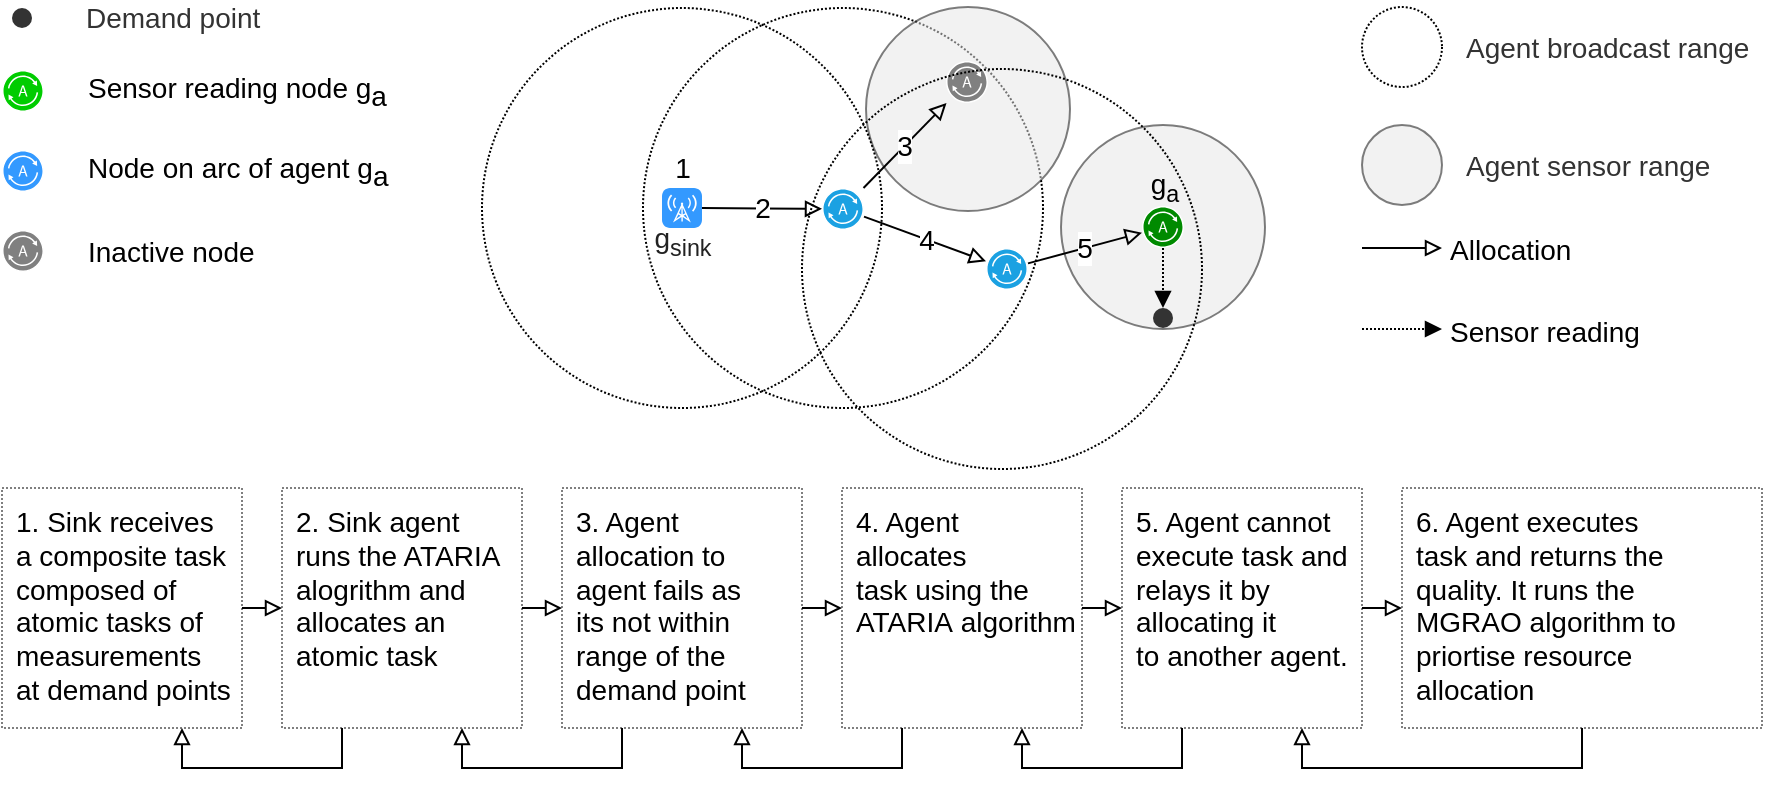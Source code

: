 <mxfile version="14.4.3" type="device"><diagram id="n3x0hCh38KXFZ6Cryw47" name="Page-1"><mxGraphModel dx="2249" dy="823" grid="1" gridSize="10" guides="1" tooltips="1" connect="1" arrows="1" fold="1" page="1" pageScale="1" pageWidth="827" pageHeight="1169" math="0" shadow="0"><root><mxCell id="0"/><mxCell id="1" parent="0"/><mxCell id="dMY40JlKNHP0hM3eTLJn-10" value="" style="ellipse;html=1;aspect=fixed;labelBackgroundColor=none;strokeColor=#000000;fontColor=#333333;fillColor=none;dashed=1;labelPosition=right;verticalLabelPosition=middle;align=left;verticalAlign=middle;spacingLeft=10;fontSize=14;dashPattern=1 1;" vertex="1" parent="1"><mxGeometry x="200.5" y="200" width="200" height="200" as="geometry"/></mxCell><mxCell id="dMY40JlKNHP0hM3eTLJn-12" value="" style="ellipse;html=1;aspect=fixed;labelBackgroundColor=none;strokeColor=#000000;fontColor=#333333;fillColor=none;dashed=1;labelPosition=right;verticalLabelPosition=middle;align=left;verticalAlign=middle;spacingLeft=10;fontSize=14;dashPattern=1 1;" vertex="1" parent="1"><mxGeometry x="120" y="200" width="200" height="200" as="geometry"/></mxCell><mxCell id="dMY40JlKNHP0hM3eTLJn-6" value="" style="ellipse;html=1;aspect=fixed;labelBackgroundColor=none;strokeColor=#000000;fontColor=#333333;labelPosition=right;verticalLabelPosition=middle;align=left;verticalAlign=middle;spacingLeft=10;fontSize=14;fillColor=#E6E6E6;opacity=50;" vertex="1" parent="1"><mxGeometry x="312" y="199.5" width="102" height="102" as="geometry"/></mxCell><mxCell id="dMY40JlKNHP0hM3eTLJn-7" value="" style="ellipse;html=1;aspect=fixed;labelBackgroundColor=none;strokeColor=#000000;fontColor=#333333;labelPosition=right;verticalLabelPosition=middle;align=left;verticalAlign=middle;spacingLeft=10;fontSize=14;fillColor=#E6E6E6;opacity=50;" vertex="1" parent="1"><mxGeometry x="409.5" y="258.5" width="102" height="102" as="geometry"/></mxCell><mxCell id="dMY40JlKNHP0hM3eTLJn-17" value="2" style="edgeStyle=none;rounded=0;orthogonalLoop=1;jettySize=auto;html=1;endArrow=block;endFill=0;fontSize=14;" edge="1" parent="1" source="G75mjb6Er_qYQi8ZF5sW-5" target="G75mjb6Er_qYQi8ZF5sW-35"><mxGeometry relative="1" as="geometry"/></mxCell><mxCell id="G75mjb6Er_qYQi8ZF5sW-5" value="g&lt;sub&gt;sink&lt;/sub&gt;" style="html=1;strokeWidth=1;shadow=0;dashed=0;shape=mxgraph.ios7.misc.broadcast;strokeColor=none;buttonText=;strokeColor2=#222222;fontColor=#222222;fontSize=14;verticalLabelPosition=bottom;verticalAlign=top;align=center;fillColor=#3399FF;spacingTop=-10;" parent="1" vertex="1"><mxGeometry x="210" y="290" width="20" height="20" as="geometry"/></mxCell><mxCell id="G75mjb6Er_qYQi8ZF5sW-7" value="Sensor reading node g&lt;sub style=&quot;font-size: 14px&quot;&gt;a&lt;/sub&gt;" style="pointerEvents=1;shadow=0;dashed=0;html=1;labelPosition=right;verticalLabelPosition=middle;verticalAlign=middle;align=left;outlineConnect=0;shape=mxgraph.veeam2.agent;labelBackgroundColor=none;fillColor=#00CC00;spacingLeft=20;fontSize=14;" parent="1" vertex="1"><mxGeometry x="-120" y="231" width="21" height="21" as="geometry"/></mxCell><mxCell id="G75mjb6Er_qYQi8ZF5sW-9" value="Node on arc of agent g&lt;sub style=&quot;font-size: 14px&quot;&gt;a&lt;/sub&gt;" style="pointerEvents=1;shadow=0;dashed=0;html=1;labelPosition=right;verticalLabelPosition=middle;verticalAlign=middle;align=left;outlineConnect=0;shape=mxgraph.veeam2.agent;labelBackgroundColor=none;fillColor=#3399FF;spacingLeft=20;fontSize=14;" parent="1" vertex="1"><mxGeometry x="-120" y="271" width="21" height="21" as="geometry"/></mxCell><mxCell id="dMY40JlKNHP0hM3eTLJn-54" style="rounded=0;orthogonalLoop=1;jettySize=auto;html=1;entryX=0.5;entryY=0;entryDx=0;entryDy=0;dashed=1;dashPattern=1 1;startArrow=none;startFill=0;sourcePerimeterSpacing=0;endArrow=block;endFill=1;endSize=6;targetPerimeterSpacing=0;fontSize=14;" edge="1" parent="1" source="G75mjb6Er_qYQi8ZF5sW-11" target="dMY40JlKNHP0hM3eTLJn-5"><mxGeometry relative="1" as="geometry"/></mxCell><mxCell id="G75mjb6Er_qYQi8ZF5sW-11" value="g&lt;sub&gt;a&lt;/sub&gt;" style="pointerEvents=1;shadow=0;dashed=0;html=1;labelPosition=center;verticalLabelPosition=top;verticalAlign=bottom;align=center;outlineConnect=0;shape=mxgraph.veeam2.agent;labelBackgroundColor=none;fillColor=#008a00;strokeColor=#005700;fontSize=14;spacingBottom=-3;" parent="1" vertex="1"><mxGeometry x="450" y="299" width="21" height="21" as="geometry"/></mxCell><mxCell id="G75mjb6Er_qYQi8ZF5sW-28" value="" style="pointerEvents=1;shadow=0;dashed=0;html=1;labelPosition=center;verticalLabelPosition=bottom;verticalAlign=top;align=center;outlineConnect=0;shape=mxgraph.veeam2.agent;labelBackgroundColor=#000000;fillColor=#808080;fontSize=14;" parent="1" vertex="1"><mxGeometry x="352" y="226.5" width="21" height="21" as="geometry"/></mxCell><mxCell id="G75mjb6Er_qYQi8ZF5sW-35" value="" style="pointerEvents=1;shadow=0;dashed=0;html=1;labelPosition=center;verticalLabelPosition=bottom;verticalAlign=top;align=center;outlineConnect=0;shape=mxgraph.veeam2.agent;labelBackgroundColor=#000000;fillColor=#1ba1e2;strokeColor=#006EAF;fontColor=#ffffff;fontSize=14;" parent="1" vertex="1"><mxGeometry x="290" y="290" width="21" height="21" as="geometry"/></mxCell><mxCell id="G75mjb6Er_qYQi8ZF5sW-53" value="Inactive node" style="pointerEvents=1;shadow=0;dashed=0;html=1;labelPosition=right;verticalLabelPosition=middle;verticalAlign=middle;align=left;outlineConnect=0;shape=mxgraph.veeam2.agent;labelBackgroundColor=none;fillColor=#808080;spacingLeft=20;fontSize=14;" parent="1" vertex="1"><mxGeometry x="-120" y="311" width="21" height="21" as="geometry"/></mxCell><mxCell id="G75mjb6Er_qYQi8ZF5sW-55" value="Demand point" style="ellipse;html=1;aspect=fixed;dashed=1;labelBackgroundColor=none;fontColor=#333333;fillColor=#333333;strokeColor=none;labelPosition=right;verticalLabelPosition=middle;align=left;verticalAlign=middle;fontSize=14;textDirection=ltr;spacingLeft=25;" parent="1" vertex="1"><mxGeometry x="-115" y="200" width="10" height="10" as="geometry"/></mxCell><mxCell id="dMY40JlKNHP0hM3eTLJn-5" value="" style="ellipse;html=1;aspect=fixed;dashed=1;labelBackgroundColor=none;fontColor=#333333;fillColor=#333333;strokeColor=none;labelPosition=center;verticalLabelPosition=middle;align=center;verticalAlign=middle;fontSize=14;whiteSpace=wrap;" vertex="1" parent="1"><mxGeometry x="455.5" y="350" width="10" height="10" as="geometry"/></mxCell><mxCell id="dMY40JlKNHP0hM3eTLJn-15" value="5" style="edgeStyle=none;rounded=0;orthogonalLoop=1;jettySize=auto;html=1;endArrow=block;endFill=0;fontSize=14;" edge="1" parent="1" source="dMY40JlKNHP0hM3eTLJn-8" target="G75mjb6Er_qYQi8ZF5sW-11"><mxGeometry relative="1" as="geometry"/></mxCell><mxCell id="dMY40JlKNHP0hM3eTLJn-8" value="" style="pointerEvents=1;shadow=0;dashed=0;html=1;labelPosition=center;verticalLabelPosition=bottom;verticalAlign=top;align=center;outlineConnect=0;shape=mxgraph.veeam2.agent;labelBackgroundColor=#000000;fillColor=#1ba1e2;strokeColor=#006EAF;fontColor=#ffffff;fontSize=14;" vertex="1" parent="1"><mxGeometry x="372" y="320" width="21" height="21" as="geometry"/></mxCell><mxCell id="dMY40JlKNHP0hM3eTLJn-13" value="3" style="rounded=0;orthogonalLoop=1;jettySize=auto;html=1;endArrow=block;endFill=0;fontSize=14;" edge="1" parent="1" source="G75mjb6Er_qYQi8ZF5sW-35" target="G75mjb6Er_qYQi8ZF5sW-28"><mxGeometry relative="1" as="geometry"><mxPoint x="291" y="272.75" as="sourcePoint"/></mxGeometry></mxCell><mxCell id="dMY40JlKNHP0hM3eTLJn-19" style="rounded=0;orthogonalLoop=1;jettySize=auto;html=1;endArrow=block;endFill=0;fontSize=14;" edge="1" parent="1"><mxGeometry relative="1" as="geometry"><mxPoint x="560" y="320" as="sourcePoint"/><mxPoint x="600" y="320" as="targetPoint"/></mxGeometry></mxCell><mxCell id="dMY40JlKNHP0hM3eTLJn-20" value="Allocation" style="edgeLabel;html=1;align=left;verticalAlign=middle;resizable=0;points=[];fontSize=14;labelPosition=right;verticalLabelPosition=middle;spacingLeft=32;" vertex="1" connectable="0" parent="dMY40JlKNHP0hM3eTLJn-19"><mxGeometry x="-0.5" y="-1" relative="1" as="geometry"><mxPoint as="offset"/></mxGeometry></mxCell><mxCell id="dMY40JlKNHP0hM3eTLJn-32" value="1" style="text;html=1;align=center;verticalAlign=middle;resizable=0;points=[];autosize=1;fontSize=14;" vertex="1" parent="1"><mxGeometry x="210" y="270" width="20" height="20" as="geometry"/></mxCell><mxCell id="dMY40JlKNHP0hM3eTLJn-39" style="edgeStyle=none;rounded=0;orthogonalLoop=1;jettySize=auto;html=1;exitX=1;exitY=0.5;exitDx=0;exitDy=0;entryX=0;entryY=0.5;entryDx=0;entryDy=0;endArrow=block;endFill=0;fontSize=14;" edge="1" parent="1" source="dMY40JlKNHP0hM3eTLJn-33" target="dMY40JlKNHP0hM3eTLJn-35"><mxGeometry relative="1" as="geometry"/></mxCell><mxCell id="dMY40JlKNHP0hM3eTLJn-33" value="1. Sink receives a composite task composed of atomic tasks of measurements at demand points" style="rounded=0;whiteSpace=wrap;html=1;fontSize=14;opacity=50;align=left;verticalAlign=top;fillColor=none;spacingLeft=5;spacingRight=5;spacingBottom=2;spacingTop=2;dashed=1;dashPattern=1 1;" vertex="1" parent="1"><mxGeometry x="-120" y="440" width="120" height="120" as="geometry"/></mxCell><mxCell id="dMY40JlKNHP0hM3eTLJn-41" style="edgeStyle=none;rounded=0;orthogonalLoop=1;jettySize=auto;html=1;exitX=1;exitY=0.5;exitDx=0;exitDy=0;entryX=0;entryY=0.5;entryDx=0;entryDy=0;endArrow=block;endFill=0;fontSize=14;" edge="1" parent="1" source="dMY40JlKNHP0hM3eTLJn-34" target="dMY40JlKNHP0hM3eTLJn-36"><mxGeometry relative="1" as="geometry"/></mxCell><mxCell id="dMY40JlKNHP0hM3eTLJn-48" style="edgeStyle=orthogonalEdgeStyle;rounded=0;orthogonalLoop=1;jettySize=auto;html=1;exitX=0.25;exitY=1;exitDx=0;exitDy=0;entryX=0.75;entryY=1;entryDx=0;entryDy=0;endArrow=block;endFill=0;fontSize=14;" edge="1" parent="1" source="dMY40JlKNHP0hM3eTLJn-34" target="dMY40JlKNHP0hM3eTLJn-35"><mxGeometry relative="1" as="geometry"/></mxCell><mxCell id="dMY40JlKNHP0hM3eTLJn-34" value="&lt;span&gt;3. Agent allocation&amp;nbsp;&lt;/span&gt;&lt;span&gt;to agent fails as its&amp;nbsp;&lt;/span&gt;&lt;span&gt;not within range&amp;nbsp;&lt;/span&gt;&lt;span&gt;of the demand point&lt;/span&gt;" style="rounded=0;whiteSpace=wrap;html=1;fontSize=14;opacity=50;align=left;verticalAlign=top;fillColor=none;spacingLeft=5;spacingRight=5;spacingBottom=2;spacingTop=2;dashed=1;dashPattern=1 1;" vertex="1" parent="1"><mxGeometry x="160" y="440" width="120" height="120" as="geometry"/></mxCell><mxCell id="dMY40JlKNHP0hM3eTLJn-40" style="edgeStyle=none;rounded=0;orthogonalLoop=1;jettySize=auto;html=1;exitX=1;exitY=0.5;exitDx=0;exitDy=0;entryX=0;entryY=0.5;entryDx=0;entryDy=0;endArrow=block;endFill=0;fontSize=14;" edge="1" parent="1" source="dMY40JlKNHP0hM3eTLJn-35" target="dMY40JlKNHP0hM3eTLJn-34"><mxGeometry relative="1" as="geometry"/></mxCell><mxCell id="dMY40JlKNHP0hM3eTLJn-49" style="edgeStyle=orthogonalEdgeStyle;rounded=0;orthogonalLoop=1;jettySize=auto;html=1;exitX=0.25;exitY=1;exitDx=0;exitDy=0;entryX=0.75;entryY=1;entryDx=0;entryDy=0;endArrow=block;endFill=0;fontSize=14;" edge="1" parent="1" source="dMY40JlKNHP0hM3eTLJn-35" target="dMY40JlKNHP0hM3eTLJn-33"><mxGeometry relative="1" as="geometry"/></mxCell><mxCell id="dMY40JlKNHP0hM3eTLJn-35" value="&lt;span&gt;2. Sink agent&lt;/span&gt;&lt;br&gt;&lt;span&gt;runs the ATARIA&lt;/span&gt;&lt;br&gt;&lt;span&gt;alogrithm and&lt;/span&gt;&lt;br&gt;&lt;span&gt;allocates an&lt;/span&gt;&lt;br&gt;&lt;span&gt;atomic task&lt;/span&gt;" style="rounded=0;whiteSpace=wrap;html=1;fontSize=14;opacity=50;align=left;verticalAlign=top;fillColor=none;spacingLeft=5;spacingRight=5;spacingBottom=2;spacingTop=2;dashed=1;dashPattern=1 1;" vertex="1" parent="1"><mxGeometry x="20" y="440" width="120" height="120" as="geometry"/></mxCell><mxCell id="dMY40JlKNHP0hM3eTLJn-42" style="edgeStyle=none;rounded=0;orthogonalLoop=1;jettySize=auto;html=1;exitX=1;exitY=0.5;exitDx=0;exitDy=0;entryX=0;entryY=0.5;entryDx=0;entryDy=0;endArrow=block;endFill=0;fontSize=14;" edge="1" parent="1" source="dMY40JlKNHP0hM3eTLJn-36" target="dMY40JlKNHP0hM3eTLJn-37"><mxGeometry relative="1" as="geometry"/></mxCell><mxCell id="dMY40JlKNHP0hM3eTLJn-47" style="edgeStyle=orthogonalEdgeStyle;rounded=0;orthogonalLoop=1;jettySize=auto;html=1;exitX=0.25;exitY=1;exitDx=0;exitDy=0;entryX=0.75;entryY=1;entryDx=0;entryDy=0;endArrow=block;endFill=0;fontSize=14;" edge="1" parent="1" source="dMY40JlKNHP0hM3eTLJn-36" target="dMY40JlKNHP0hM3eTLJn-34"><mxGeometry relative="1" as="geometry"/></mxCell><mxCell id="dMY40JlKNHP0hM3eTLJn-36" value="&lt;span&gt;4. Agent allocates&lt;/span&gt;&lt;br&gt;&lt;span&gt;task using&amp;nbsp;&lt;/span&gt;&lt;span&gt;the&lt;br&gt;&lt;/span&gt;&lt;span&gt;ATARIA&amp;nbsp;algorithm&lt;/span&gt;" style="rounded=0;whiteSpace=wrap;html=1;fontSize=14;opacity=50;align=left;verticalAlign=top;fillColor=none;spacingLeft=5;spacingRight=5;spacingBottom=2;spacingTop=2;dashed=1;dashPattern=1 1;" vertex="1" parent="1"><mxGeometry x="300" y="440" width="120" height="120" as="geometry"/></mxCell><mxCell id="dMY40JlKNHP0hM3eTLJn-43" style="edgeStyle=none;rounded=0;orthogonalLoop=1;jettySize=auto;html=1;exitX=1;exitY=0.5;exitDx=0;exitDy=0;entryX=0;entryY=0.5;entryDx=0;entryDy=0;endArrow=block;endFill=0;fontSize=14;" edge="1" parent="1" source="dMY40JlKNHP0hM3eTLJn-37" target="dMY40JlKNHP0hM3eTLJn-38"><mxGeometry relative="1" as="geometry"/></mxCell><mxCell id="dMY40JlKNHP0hM3eTLJn-46" style="edgeStyle=orthogonalEdgeStyle;rounded=0;orthogonalLoop=1;jettySize=auto;html=1;exitX=0.25;exitY=1;exitDx=0;exitDy=0;entryX=0.75;entryY=1;entryDx=0;entryDy=0;endArrow=block;endFill=0;fontSize=14;" edge="1" parent="1" source="dMY40JlKNHP0hM3eTLJn-37" target="dMY40JlKNHP0hM3eTLJn-36"><mxGeometry relative="1" as="geometry"/></mxCell><mxCell id="dMY40JlKNHP0hM3eTLJn-37" value="&lt;span&gt;5. Agent cannot&lt;/span&gt;&lt;br&gt;&lt;span&gt;execute task and&lt;/span&gt;&lt;br&gt;&lt;span&gt;relays it by&lt;/span&gt;&lt;br&gt;&lt;span&gt;allocating it&lt;/span&gt;&lt;br&gt;&lt;span&gt;to another agent.&lt;/span&gt;" style="rounded=0;whiteSpace=wrap;html=1;fontSize=14;opacity=50;align=left;verticalAlign=top;fillColor=none;spacingLeft=5;spacingRight=5;spacingBottom=2;spacingTop=2;dashed=1;dashPattern=1 1;" vertex="1" parent="1"><mxGeometry x="440" y="440" width="120" height="120" as="geometry"/></mxCell><mxCell id="dMY40JlKNHP0hM3eTLJn-44" style="edgeStyle=orthogonalEdgeStyle;rounded=0;orthogonalLoop=1;jettySize=auto;html=1;exitX=0.5;exitY=1;exitDx=0;exitDy=0;entryX=0.75;entryY=1;entryDx=0;entryDy=0;endArrow=block;endFill=0;fontSize=14;" edge="1" parent="1" source="dMY40JlKNHP0hM3eTLJn-38" target="dMY40JlKNHP0hM3eTLJn-37"><mxGeometry relative="1" as="geometry"/></mxCell><mxCell id="dMY40JlKNHP0hM3eTLJn-38" value="&lt;span&gt;6. Agent executes&lt;/span&gt;&lt;br&gt;&lt;span&gt;task and returns the&amp;nbsp;&lt;/span&gt;&lt;br&gt;&lt;span&gt;quality. It runs the&lt;/span&gt;&lt;br&gt;&lt;span&gt;MGRAO algorithm to&lt;/span&gt;&lt;br&gt;&lt;span&gt;priortise resource&amp;nbsp;&lt;/span&gt;&lt;br&gt;&lt;span&gt;allocation&lt;/span&gt;" style="rounded=0;whiteSpace=wrap;html=1;fontSize=14;opacity=50;align=left;verticalAlign=top;fillColor=none;spacingLeft=5;spacingRight=5;spacingBottom=2;spacingTop=2;dashed=1;dashPattern=1 1;" vertex="1" parent="1"><mxGeometry x="580" y="440" width="180" height="120" as="geometry"/></mxCell><mxCell id="dMY40JlKNHP0hM3eTLJn-50" value="Agent broadcast range" style="ellipse;html=1;aspect=fixed;labelBackgroundColor=none;strokeColor=#000000;fontColor=#333333;fillColor=none;dashed=1;labelPosition=right;verticalLabelPosition=middle;align=left;verticalAlign=middle;spacingLeft=10;fontSize=14;dashPattern=1 1;" vertex="1" parent="1"><mxGeometry x="560" y="199.5" width="40" height="40" as="geometry"/></mxCell><mxCell id="dMY40JlKNHP0hM3eTLJn-51" value="Agent sensor range" style="ellipse;html=1;aspect=fixed;labelBackgroundColor=none;strokeColor=#000000;fontColor=#333333;labelPosition=right;verticalLabelPosition=middle;align=left;verticalAlign=middle;spacingLeft=10;fontSize=14;fillColor=#E6E6E6;opacity=50;" vertex="1" parent="1"><mxGeometry x="560" y="258.5" width="40" height="40" as="geometry"/></mxCell><mxCell id="dMY40JlKNHP0hM3eTLJn-52" style="rounded=0;orthogonalLoop=1;jettySize=auto;html=1;endArrow=block;endFill=1;fontSize=14;dashed=1;dashPattern=1 1;" edge="1" parent="1"><mxGeometry relative="1" as="geometry"><mxPoint x="560" y="360.5" as="sourcePoint"/><mxPoint x="600" y="360.5" as="targetPoint"/></mxGeometry></mxCell><mxCell id="dMY40JlKNHP0hM3eTLJn-53" value="Sensor reading" style="edgeLabel;html=1;align=left;verticalAlign=middle;resizable=0;points=[];fontSize=14;labelPosition=right;verticalLabelPosition=middle;spacingLeft=32;" vertex="1" connectable="0" parent="dMY40JlKNHP0hM3eTLJn-52"><mxGeometry x="-0.5" y="-1" relative="1" as="geometry"><mxPoint as="offset"/></mxGeometry></mxCell><mxCell id="dMY40JlKNHP0hM3eTLJn-58" value="4" style="edgeStyle=none;rounded=0;orthogonalLoop=1;jettySize=auto;html=1;endArrow=block;endFill=0;fontSize=14;" edge="1" parent="1" source="G75mjb6Er_qYQi8ZF5sW-35" target="dMY40JlKNHP0hM3eTLJn-8"><mxGeometry relative="1" as="geometry"><mxPoint x="311" y="304.341" as="sourcePoint"/><mxPoint x="372" y="326.659" as="targetPoint"/></mxGeometry></mxCell><mxCell id="dMY40JlKNHP0hM3eTLJn-9" value="" style="ellipse;html=1;aspect=fixed;labelBackgroundColor=none;strokeColor=#000000;fontColor=#333333;fillColor=none;dashed=1;labelPosition=right;verticalLabelPosition=middle;align=left;verticalAlign=middle;spacingLeft=10;fontSize=14;dashPattern=1 1;" vertex="1" parent="1"><mxGeometry x="280" y="230.5" width="200" height="200" as="geometry"/></mxCell></root></mxGraphModel></diagram></mxfile>
